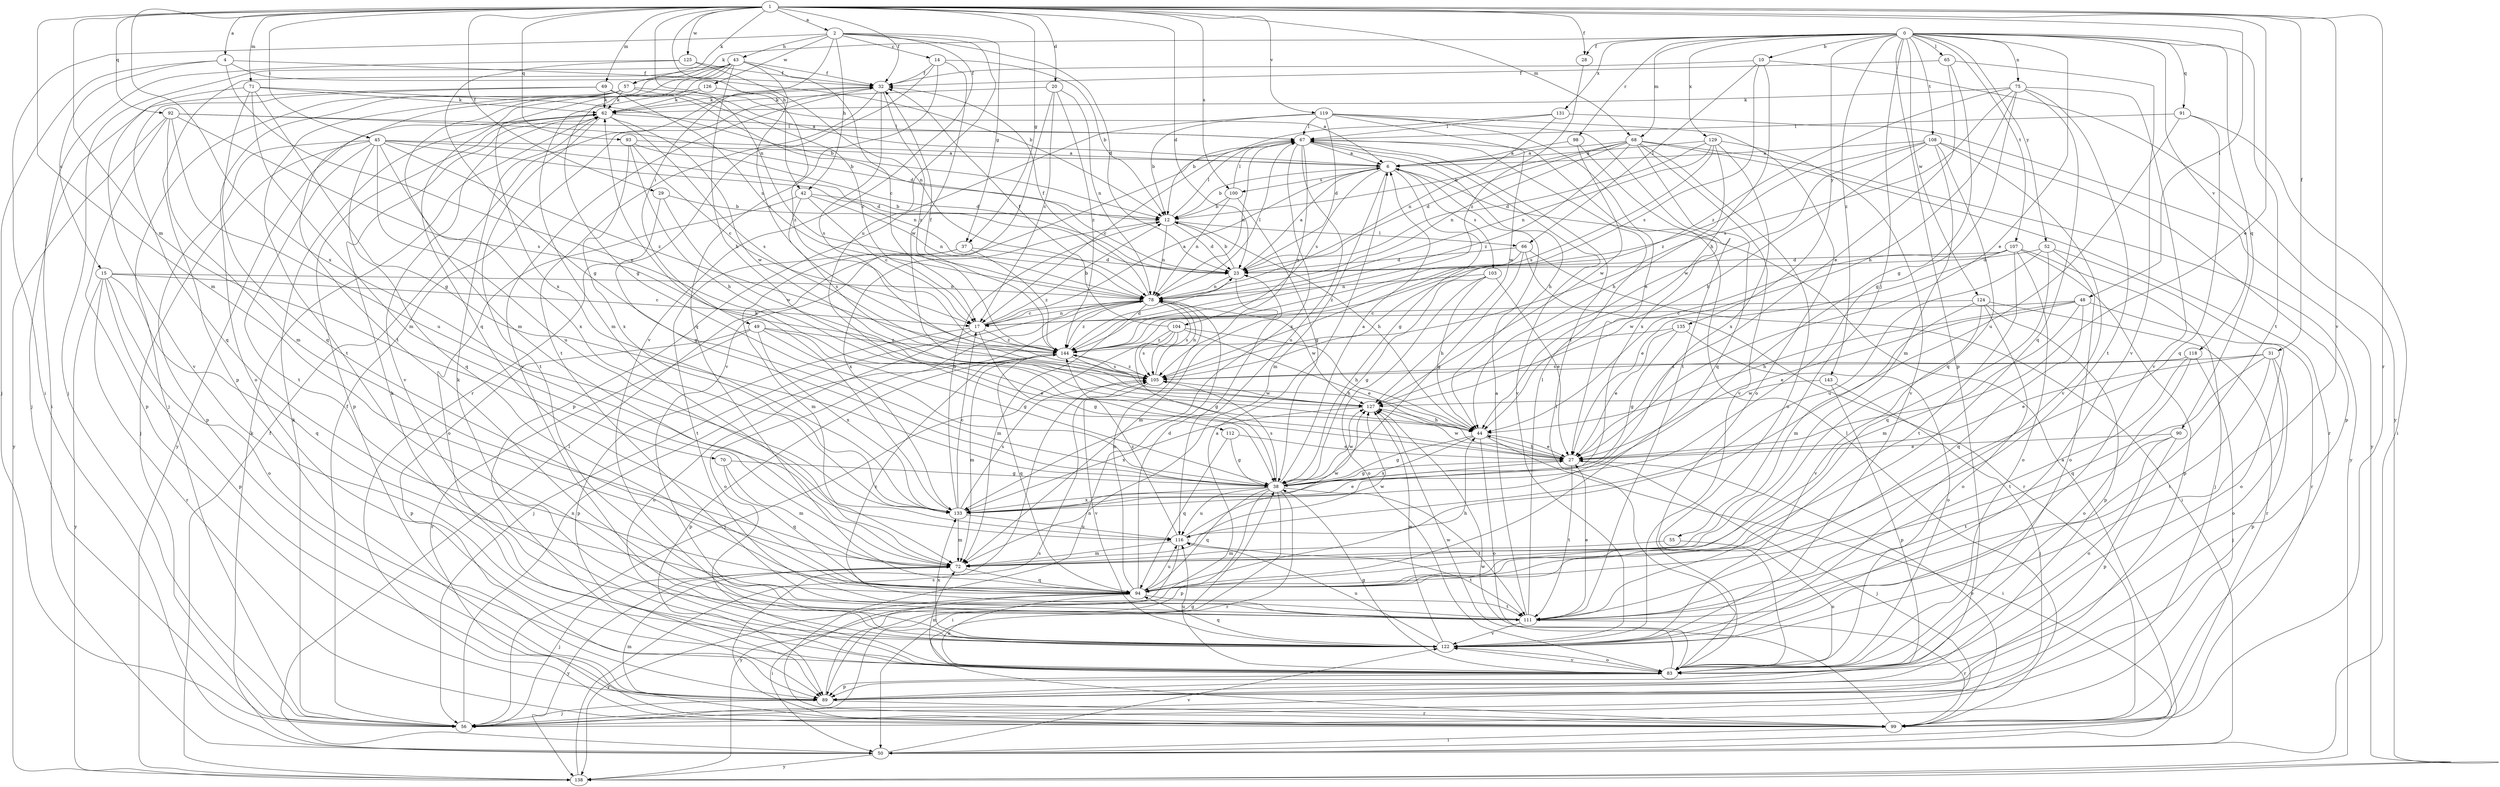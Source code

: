 strict digraph  {
0;
1;
2;
4;
6;
10;
12;
14;
15;
17;
20;
23;
27;
28;
29;
31;
32;
37;
38;
42;
43;
44;
45;
48;
49;
50;
52;
55;
56;
57;
62;
65;
66;
67;
68;
69;
70;
71;
72;
75;
78;
83;
89;
90;
91;
92;
93;
94;
98;
99;
100;
103;
104;
105;
107;
108;
111;
112;
116;
118;
119;
122;
124;
125;
126;
127;
129;
131;
133;
135;
138;
143;
144;
0 -> 10  [label=b];
0 -> 27  [label=e];
0 -> 28  [label=f];
0 -> 52  [label=y];
0 -> 55  [label=j];
0 -> 57  [label=k];
0 -> 65  [label=l];
0 -> 68  [label=m];
0 -> 75  [label=n];
0 -> 89  [label=p];
0 -> 90  [label=q];
0 -> 91  [label=q];
0 -> 98  [label=r];
0 -> 107  [label=t];
0 -> 108  [label=t];
0 -> 111  [label=t];
0 -> 118  [label=v];
0 -> 124  [label=w];
0 -> 129  [label=x];
0 -> 131  [label=x];
0 -> 135  [label=y];
0 -> 143  [label=z];
1 -> 2  [label=a];
1 -> 4  [label=a];
1 -> 20  [label=d];
1 -> 23  [label=d];
1 -> 27  [label=e];
1 -> 28  [label=f];
1 -> 29  [label=f];
1 -> 31  [label=f];
1 -> 32  [label=f];
1 -> 37  [label=g];
1 -> 42  [label=h];
1 -> 45  [label=i];
1 -> 48  [label=i];
1 -> 57  [label=k];
1 -> 68  [label=m];
1 -> 69  [label=m];
1 -> 70  [label=m];
1 -> 71  [label=m];
1 -> 72  [label=m];
1 -> 78  [label=n];
1 -> 92  [label=q];
1 -> 93  [label=q];
1 -> 99  [label=r];
1 -> 100  [label=s];
1 -> 119  [label=v];
1 -> 122  [label=v];
1 -> 125  [label=w];
1 -> 133  [label=x];
2 -> 14  [label=c];
2 -> 23  [label=d];
2 -> 37  [label=g];
2 -> 42  [label=h];
2 -> 43  [label=h];
2 -> 49  [label=i];
2 -> 50  [label=i];
2 -> 112  [label=u];
2 -> 122  [label=v];
2 -> 126  [label=w];
4 -> 12  [label=b];
4 -> 15  [label=c];
4 -> 27  [label=e];
4 -> 32  [label=f];
4 -> 56  [label=j];
6 -> 12  [label=b];
6 -> 38  [label=g];
6 -> 72  [label=m];
6 -> 100  [label=s];
6 -> 103  [label=s];
6 -> 104  [label=s];
10 -> 32  [label=f];
10 -> 44  [label=h];
10 -> 66  [label=l];
10 -> 105  [label=s];
10 -> 138  [label=y];
12 -> 23  [label=d];
12 -> 44  [label=h];
12 -> 66  [label=l];
12 -> 67  [label=l];
12 -> 78  [label=n];
12 -> 133  [label=x];
14 -> 12  [label=b];
14 -> 32  [label=f];
14 -> 94  [label=q];
14 -> 99  [label=r];
14 -> 127  [label=w];
15 -> 17  [label=c];
15 -> 78  [label=n];
15 -> 83  [label=o];
15 -> 89  [label=p];
15 -> 94  [label=q];
15 -> 99  [label=r];
15 -> 138  [label=y];
17 -> 6  [label=a];
17 -> 12  [label=b];
17 -> 38  [label=g];
17 -> 78  [label=n];
17 -> 83  [label=o];
17 -> 89  [label=p];
17 -> 144  [label=z];
20 -> 17  [label=c];
20 -> 62  [label=k];
20 -> 78  [label=n];
20 -> 122  [label=v];
20 -> 144  [label=z];
23 -> 6  [label=a];
23 -> 12  [label=b];
23 -> 72  [label=m];
23 -> 78  [label=n];
27 -> 38  [label=g];
27 -> 44  [label=h];
27 -> 56  [label=j];
27 -> 111  [label=t];
27 -> 127  [label=w];
28 -> 144  [label=z];
29 -> 12  [label=b];
29 -> 38  [label=g];
29 -> 127  [label=w];
31 -> 27  [label=e];
31 -> 83  [label=o];
31 -> 89  [label=p];
31 -> 94  [label=q];
31 -> 105  [label=s];
31 -> 111  [label=t];
32 -> 62  [label=k];
32 -> 105  [label=s];
32 -> 111  [label=t];
32 -> 122  [label=v];
32 -> 144  [label=z];
37 -> 23  [label=d];
37 -> 72  [label=m];
37 -> 111  [label=t];
37 -> 144  [label=z];
38 -> 6  [label=a];
38 -> 50  [label=i];
38 -> 89  [label=p];
38 -> 94  [label=q];
38 -> 99  [label=r];
38 -> 105  [label=s];
38 -> 111  [label=t];
38 -> 116  [label=u];
38 -> 127  [label=w];
38 -> 133  [label=x];
42 -> 12  [label=b];
42 -> 17  [label=c];
42 -> 78  [label=n];
42 -> 83  [label=o];
42 -> 105  [label=s];
43 -> 17  [label=c];
43 -> 32  [label=f];
43 -> 38  [label=g];
43 -> 44  [label=h];
43 -> 56  [label=j];
43 -> 89  [label=p];
43 -> 94  [label=q];
43 -> 111  [label=t];
43 -> 133  [label=x];
43 -> 144  [label=z];
44 -> 27  [label=e];
44 -> 38  [label=g];
44 -> 50  [label=i];
44 -> 83  [label=o];
44 -> 133  [label=x];
45 -> 6  [label=a];
45 -> 23  [label=d];
45 -> 56  [label=j];
45 -> 78  [label=n];
45 -> 89  [label=p];
45 -> 94  [label=q];
45 -> 111  [label=t];
45 -> 116  [label=u];
45 -> 133  [label=x];
45 -> 144  [label=z];
48 -> 17  [label=c];
48 -> 27  [label=e];
48 -> 44  [label=h];
48 -> 72  [label=m];
48 -> 83  [label=o];
48 -> 94  [label=q];
49 -> 27  [label=e];
49 -> 38  [label=g];
49 -> 89  [label=p];
49 -> 99  [label=r];
49 -> 133  [label=x];
49 -> 144  [label=z];
50 -> 6  [label=a];
50 -> 62  [label=k];
50 -> 67  [label=l];
50 -> 122  [label=v];
50 -> 138  [label=y];
52 -> 23  [label=d];
52 -> 83  [label=o];
52 -> 94  [label=q];
52 -> 99  [label=r];
52 -> 116  [label=u];
55 -> 72  [label=m];
55 -> 83  [label=o];
56 -> 32  [label=f];
56 -> 38  [label=g];
56 -> 62  [label=k];
56 -> 78  [label=n];
57 -> 6  [label=a];
57 -> 17  [label=c];
57 -> 56  [label=j];
57 -> 62  [label=k];
57 -> 72  [label=m];
57 -> 83  [label=o];
57 -> 111  [label=t];
62 -> 67  [label=l];
62 -> 89  [label=p];
62 -> 105  [label=s];
62 -> 111  [label=t];
62 -> 122  [label=v];
62 -> 127  [label=w];
62 -> 138  [label=y];
65 -> 27  [label=e];
65 -> 32  [label=f];
65 -> 38  [label=g];
65 -> 122  [label=v];
66 -> 23  [label=d];
66 -> 38  [label=g];
66 -> 50  [label=i];
66 -> 99  [label=r];
66 -> 144  [label=z];
67 -> 6  [label=a];
67 -> 17  [label=c];
67 -> 44  [label=h];
67 -> 78  [label=n];
67 -> 105  [label=s];
67 -> 116  [label=u];
67 -> 122  [label=v];
67 -> 133  [label=x];
68 -> 6  [label=a];
68 -> 12  [label=b];
68 -> 23  [label=d];
68 -> 78  [label=n];
68 -> 83  [label=o];
68 -> 94  [label=q];
68 -> 99  [label=r];
68 -> 122  [label=v];
68 -> 138  [label=y];
68 -> 144  [label=z];
69 -> 6  [label=a];
69 -> 23  [label=d];
69 -> 56  [label=j];
69 -> 62  [label=k];
69 -> 78  [label=n];
69 -> 94  [label=q];
70 -> 38  [label=g];
70 -> 72  [label=m];
70 -> 94  [label=q];
71 -> 12  [label=b];
71 -> 38  [label=g];
71 -> 62  [label=k];
71 -> 72  [label=m];
71 -> 94  [label=q];
71 -> 122  [label=v];
72 -> 56  [label=j];
72 -> 94  [label=q];
72 -> 127  [label=w];
72 -> 138  [label=y];
75 -> 38  [label=g];
75 -> 44  [label=h];
75 -> 62  [label=k];
75 -> 94  [label=q];
75 -> 105  [label=s];
75 -> 111  [label=t];
75 -> 122  [label=v];
75 -> 144  [label=z];
78 -> 17  [label=c];
78 -> 32  [label=f];
78 -> 56  [label=j];
78 -> 67  [label=l];
78 -> 72  [label=m];
78 -> 83  [label=o];
78 -> 105  [label=s];
78 -> 127  [label=w];
78 -> 144  [label=z];
83 -> 38  [label=g];
83 -> 62  [label=k];
83 -> 67  [label=l];
83 -> 72  [label=m];
83 -> 89  [label=p];
83 -> 116  [label=u];
83 -> 122  [label=v];
83 -> 127  [label=w];
89 -> 6  [label=a];
89 -> 56  [label=j];
89 -> 99  [label=r];
90 -> 27  [label=e];
90 -> 83  [label=o];
90 -> 89  [label=p];
90 -> 111  [label=t];
91 -> 50  [label=i];
91 -> 67  [label=l];
91 -> 94  [label=q];
91 -> 116  [label=u];
92 -> 12  [label=b];
92 -> 67  [label=l];
92 -> 72  [label=m];
92 -> 89  [label=p];
92 -> 105  [label=s];
92 -> 116  [label=u];
92 -> 138  [label=y];
93 -> 6  [label=a];
93 -> 17  [label=c];
93 -> 23  [label=d];
93 -> 44  [label=h];
93 -> 133  [label=x];
94 -> 23  [label=d];
94 -> 44  [label=h];
94 -> 50  [label=i];
94 -> 78  [label=n];
94 -> 83  [label=o];
94 -> 111  [label=t];
94 -> 116  [label=u];
94 -> 138  [label=y];
98 -> 6  [label=a];
98 -> 127  [label=w];
98 -> 133  [label=x];
99 -> 27  [label=e];
99 -> 50  [label=i];
99 -> 67  [label=l];
99 -> 72  [label=m];
99 -> 78  [label=n];
99 -> 105  [label=s];
99 -> 127  [label=w];
100 -> 12  [label=b];
100 -> 38  [label=g];
100 -> 67  [label=l];
100 -> 78  [label=n];
103 -> 27  [label=e];
103 -> 38  [label=g];
103 -> 44  [label=h];
103 -> 78  [label=n];
103 -> 83  [label=o];
104 -> 27  [label=e];
104 -> 32  [label=f];
104 -> 38  [label=g];
104 -> 44  [label=h];
104 -> 56  [label=j];
104 -> 105  [label=s];
104 -> 144  [label=z];
105 -> 78  [label=n];
105 -> 122  [label=v];
105 -> 127  [label=w];
105 -> 144  [label=z];
107 -> 23  [label=d];
107 -> 27  [label=e];
107 -> 56  [label=j];
107 -> 83  [label=o];
107 -> 89  [label=p];
107 -> 111  [label=t];
107 -> 127  [label=w];
108 -> 6  [label=a];
108 -> 44  [label=h];
108 -> 72  [label=m];
108 -> 89  [label=p];
108 -> 94  [label=q];
108 -> 122  [label=v];
108 -> 127  [label=w];
108 -> 144  [label=z];
111 -> 6  [label=a];
111 -> 27  [label=e];
111 -> 67  [label=l];
111 -> 99  [label=r];
111 -> 122  [label=v];
111 -> 144  [label=z];
112 -> 27  [label=e];
112 -> 38  [label=g];
112 -> 94  [label=q];
116 -> 72  [label=m];
116 -> 111  [label=t];
116 -> 127  [label=w];
116 -> 138  [label=y];
116 -> 144  [label=z];
118 -> 56  [label=j];
118 -> 83  [label=o];
118 -> 105  [label=s];
118 -> 111  [label=t];
119 -> 12  [label=b];
119 -> 23  [label=d];
119 -> 27  [label=e];
119 -> 67  [label=l];
119 -> 83  [label=o];
119 -> 89  [label=p];
119 -> 111  [label=t];
119 -> 127  [label=w];
122 -> 62  [label=k];
122 -> 83  [label=o];
122 -> 94  [label=q];
122 -> 116  [label=u];
122 -> 127  [label=w];
122 -> 133  [label=x];
124 -> 17  [label=c];
124 -> 72  [label=m];
124 -> 83  [label=o];
124 -> 89  [label=p];
124 -> 99  [label=r];
124 -> 122  [label=v];
125 -> 32  [label=f];
125 -> 38  [label=g];
125 -> 50  [label=i];
125 -> 78  [label=n];
126 -> 62  [label=k];
126 -> 72  [label=m];
126 -> 144  [label=z];
127 -> 44  [label=h];
127 -> 133  [label=x];
129 -> 6  [label=a];
129 -> 23  [label=d];
129 -> 44  [label=h];
129 -> 78  [label=n];
129 -> 105  [label=s];
129 -> 122  [label=v];
129 -> 133  [label=x];
131 -> 12  [label=b];
131 -> 67  [label=l];
131 -> 78  [label=n];
131 -> 138  [label=y];
133 -> 12  [label=b];
133 -> 17  [label=c];
133 -> 27  [label=e];
133 -> 62  [label=k];
133 -> 72  [label=m];
133 -> 105  [label=s];
133 -> 116  [label=u];
135 -> 27  [label=e];
135 -> 38  [label=g];
135 -> 83  [label=o];
135 -> 144  [label=z];
138 -> 32  [label=f];
138 -> 105  [label=s];
143 -> 56  [label=j];
143 -> 89  [label=p];
143 -> 127  [label=w];
144 -> 23  [label=d];
144 -> 32  [label=f];
144 -> 44  [label=h];
144 -> 72  [label=m];
144 -> 89  [label=p];
144 -> 94  [label=q];
144 -> 105  [label=s];
}
